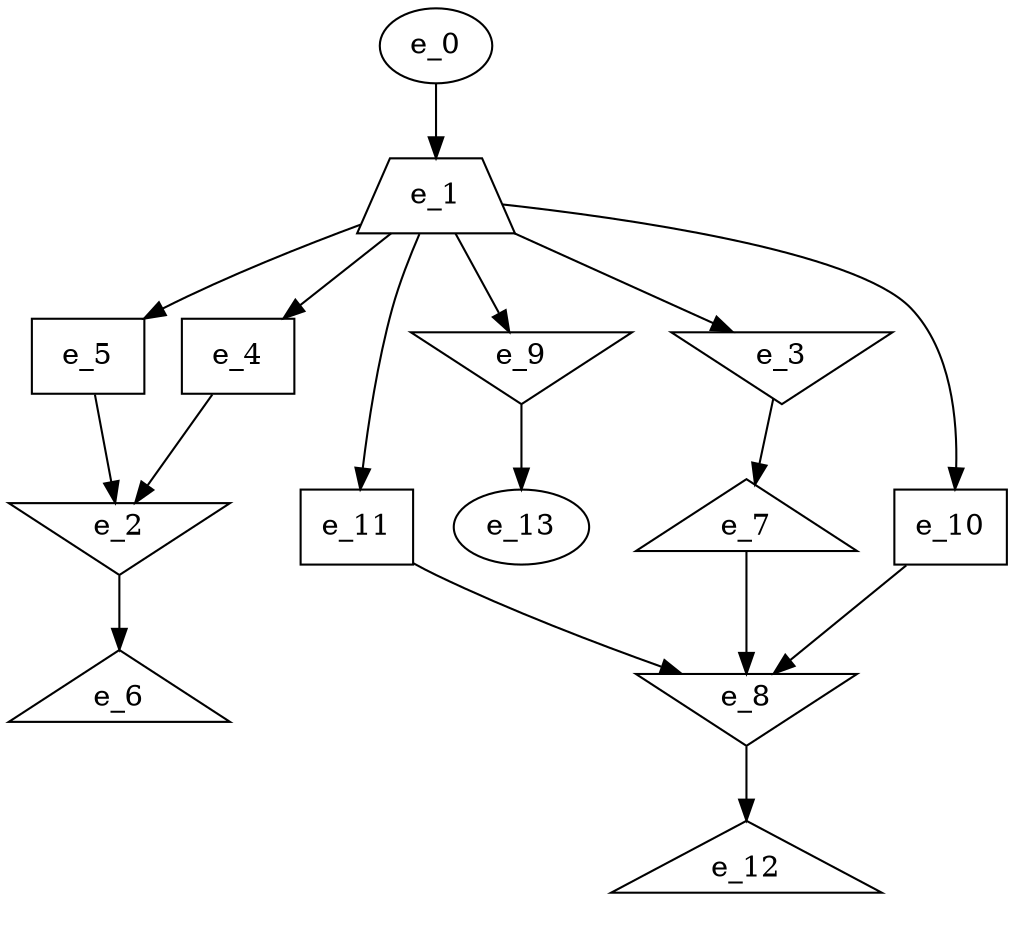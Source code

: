 digraph control_path {
  e_0: entry_node : n ;
  e_1 [shape = trapezium];
  e_2 [shape = invtriangle];
  e_3 [shape = invtriangle];
  e_4 [shape = dot];
  e_5 [shape = dot];
  e_6 [shape = triangle];
  e_7 [shape = triangle];
  e_8 [shape = invtriangle];
  e_9 [shape = invtriangle];
  e_10 [shape = dot];
  e_11 [shape = dot];
  e_12 [shape = triangle];
  e_13: exit_node : s ;
  e_0 -> e_1;
  e_4 -> e_2;
  e_5 -> e_2;
  e_1 -> e_3;
  e_1 -> e_4;
  e_1 -> e_5;
  e_2 -> e_6;
  e_3 -> e_7;
  e_7 -> e_8;
  e_10 -> e_8;
  e_11 -> e_8;
  e_1 -> e_9;
  e_1 -> e_10;
  e_1 -> e_11;
  e_8 -> e_12;
  e_9 -> e_13;
}
